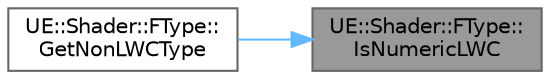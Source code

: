 digraph "UE::Shader::FType::IsNumericLWC"
{
 // INTERACTIVE_SVG=YES
 // LATEX_PDF_SIZE
  bgcolor="transparent";
  edge [fontname=Helvetica,fontsize=10,labelfontname=Helvetica,labelfontsize=10];
  node [fontname=Helvetica,fontsize=10,shape=box,height=0.2,width=0.4];
  rankdir="RL";
  Node1 [id="Node000001",label="UE::Shader::FType::\lIsNumericLWC",height=0.2,width=0.4,color="gray40", fillcolor="grey60", style="filled", fontcolor="black",tooltip=" "];
  Node1 -> Node2 [id="edge1_Node000001_Node000002",dir="back",color="steelblue1",style="solid",tooltip=" "];
  Node2 [id="Node000002",label="UE::Shader::FType::\lGetNonLWCType",height=0.2,width=0.4,color="grey40", fillcolor="white", style="filled",URL="$d3/d6e/structUE_1_1Shader_1_1FType.html#a0e9c10a7a31167820521f07f67cd47cf",tooltip=" "];
}
